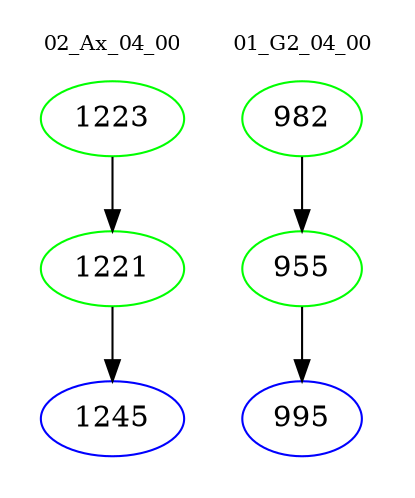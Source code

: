 digraph{
subgraph cluster_0 {
color = white
label = "02_Ax_04_00";
fontsize=10;
T0_1223 [label="1223", color="green"]
T0_1223 -> T0_1221 [color="black"]
T0_1221 [label="1221", color="green"]
T0_1221 -> T0_1245 [color="black"]
T0_1245 [label="1245", color="blue"]
}
subgraph cluster_1 {
color = white
label = "01_G2_04_00";
fontsize=10;
T1_982 [label="982", color="green"]
T1_982 -> T1_955 [color="black"]
T1_955 [label="955", color="green"]
T1_955 -> T1_995 [color="black"]
T1_995 [label="995", color="blue"]
}
}
